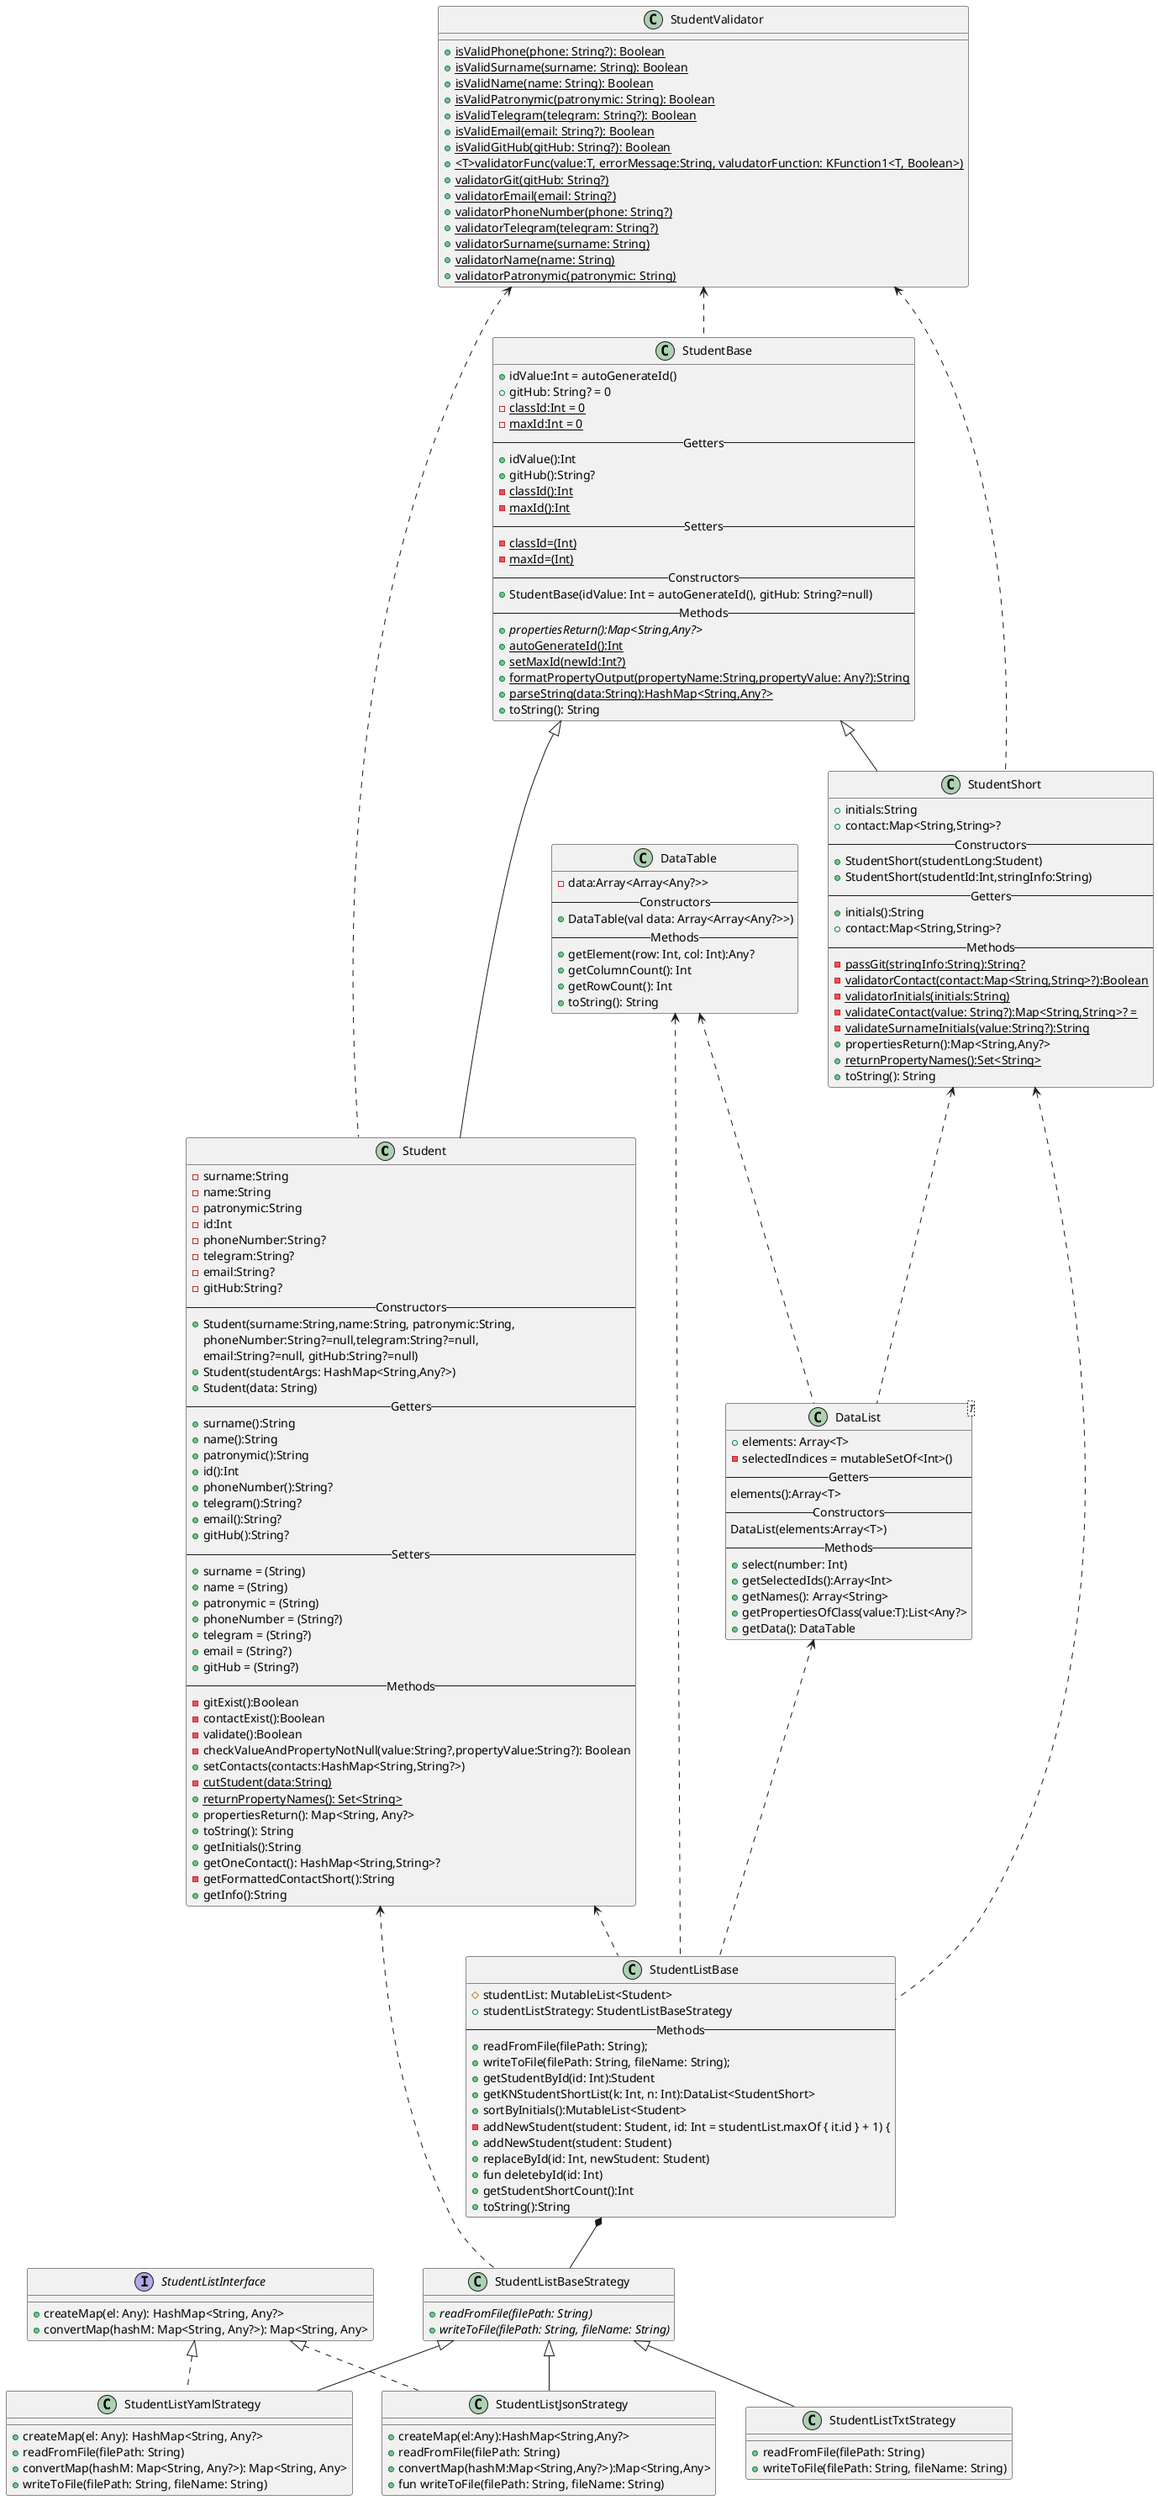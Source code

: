 @startuml
'https://plantuml.com/class-diagram

class Student
{
    -surname:String
    -name:String
    -patronymic:String
    -id:Int
    -phoneNumber:String?
    -telegram:String?
    -email:String?
    -gitHub:String?
    --Constructors--
    +Student(surname:String,name:String, patronymic:String,
       phoneNumber:String?=null,telegram:String?=null,
       email:String?=null, gitHub:String?=null)
    +Student(studentArgs: HashMap<String,Any?>)
    +Student(data: String)
    --Getters--
    +surname():String
    +name():String
    +patronymic():String
    +id():Int
    +phoneNumber():String?
    +telegram():String?
    +email():String?
    +gitHub():String?
    --Setters--
    +surname = (String)
    +name = (String)
    +patronymic = (String)
    +phoneNumber = (String?)
    +telegram = (String?)
    +email = (String?)
    +gitHub = (String?)
    --Methods--
    -gitExist():Boolean
    -contactExist():Boolean
    -validate():Boolean
    -checkValueAndPropertyNotNull(value:String?,propertyValue:String?): Boolean
    +setContacts(contacts:HashMap<String,String?>)
    -{static}cutStudent(data:String)
    +{static}returnPropertyNames(): Set<String>
    +propertiesReturn(): Map<String, Any?>
    +toString(): String
    +getInitials():String
    +getOneContact(): HashMap<String,String>?
    -getFormattedContactShort():String
    +getInfo():String
}

class StudentBase{
    +idValue:Int = autoGenerateId()
    +gitHub: String? = 0
    -{static} classId:Int = 0
    -{static} maxId:Int = 0
    --Getters--
    +idValue():Int
    +gitHub():String?
    -{static} classId():Int
    -{static} maxId():Int
    --Setters--
    -{static} classId=(Int)
    -{static} maxId=(Int)
    --Constructors--
    +StudentBase(idValue: Int = autoGenerateId(), gitHub: String?=null)
    --Methods--
    +{abstract}propertiesReturn():Map<String,Any?>
    +{static}autoGenerateId():Int
    +{static}setMaxId(newId:Int?)
    +{static}formatPropertyOutput(propertyName:String,propertyValue: Any?):String
    +{static}parseString(data:String):HashMap<String,Any?>
    +toString(): String
}


class StudentShort{
     +initials:String
     +contact:Map<String,String>?
     --Constructors--
     +StudentShort(studentLong:Student)
     +StudentShort(studentId:Int,stringInfo:String)
     --Getters--
     +initials():String
     +contact:Map<String,String>?
     --Methods--
     -{static}passGit(stringInfo:String):String?
     -{static}validatorContact(contact:Map<String,String>?):Boolean
     -{static}validatorInitials(initials:String)
     -{static}validateContact(value: String?):Map<String,String>? =
     -{static}validateSurnameInitials(value:String?):String
     +propertiesReturn():Map<String,Any?>
     +{static}returnPropertyNames():Set<String>
     +toString(): String
}

class StudentValidator{
        +{static} isValidPhone(phone: String?): Boolean
        +{static} isValidSurname(surname: String): Boolean
        +{static} isValidName(name: String): Boolean
        +{static} isValidPatronymic(patronymic: String): Boolean
        +{static} isValidTelegram(telegram: String?): Boolean
        +{static} isValidEmail(email: String?): Boolean
        +{static} isValidGitHub(gitHub: String?): Boolean
        +{static} <T>validatorFunc(value:T, errorMessage:String, valudatorFunction: KFunction1<T, Boolean>)
        +{static} validatorGit(gitHub: String?)
        +{static} validatorEmail(email: String?)
        +{static} validatorPhoneNumber(phone: String?)
        +{static} validatorTelegram(telegram: String?)
        +{static} validatorSurname(surname: String)
        +{static} validatorName(name: String)
        +{static} validatorPatronymic(patronymic: String)
}

class DataTable{
    -data:Array<Array<Any?>>
    --Constructors--
    +DataTable(val data: Array<Array<Any?>>)
    --Methods--
    +getElement(row: Int, col: Int):Any?
    +getColumnCount(): Int
    +getRowCount(): Int
    +toString(): String
}

class DataList<T>{
    +elements: Array<T>
    -selectedIndices = mutableSetOf<Int>()
    --Getters--
    elements():Array<T>
    --Constructors--
    DataList(elements:Array<T>)
    --Methods--
    +select(number: Int)
    +getSelectedIds():Array<Int>
    +getNames(): Array<String>
    +getPropertiesOfClass(value:T):List<Any?>
    +getData(): DataTable
}


StudentValidator <.. Student
StudentValidator <.. StudentBase
StudentValidator <.. StudentShort
StudentBase<|-- Student
StudentBase<|--StudentShort

StudentShort <.. DataList
DataTable <.. DataList




class StudentListBase {
    #studentList: MutableList<Student>
    +studentListStrategy: StudentListBaseStrategy
    --Methods--
    +readFromFile(filePath: String);
    +writeToFile(filePath: String, fileName: String);
    +getStudentById(id: Int):Student
    +getKNStudentShortList(k: Int, n: Int):DataList<StudentShort>
    +sortByInitials():MutableList<Student>
    -addNewStudent(student: Student, id: Int = studentList.maxOf { it.id } + 1) {
    +addNewStudent(student: Student)
    +replaceById(id: Int, newStudent: Student)
    +fun deletebyId(id: Int)
    +getStudentShortCount():Int
    +toString():String
}
interface StudentListInterface {
    +createMap(el: Any): HashMap<String, Any?>
    +convertMap(hashM: Map<String, Any?>): Map<String, Any>
}

class StudentListBaseStrategy {
    +{abstract}readFromFile(filePath: String)
    +{abstract}writeToFile(filePath: String, fileName: String)
}

class StudentListJsonStrategy {
    +createMap(el:Any):HashMap<String,Any?>
    +readFromFile(filePath: String)
    +convertMap(hashM:Map<String,Any?>):Map<String,Any>
    +fun writeToFile(filePath: String, fileName: String)
}

class StudentListYamlStrategy {
    +createMap(el: Any): HashMap<String, Any?>
    +readFromFile(filePath: String)
    +convertMap(hashM: Map<String, Any?>): Map<String, Any>
    +writeToFile(filePath: String, fileName: String)
}

class StudentListTxtStrategy{
    +readFromFile(filePath: String)
    +writeToFile(filePath: String, fileName: String)
}

StudentListBase *-- StudentListBaseStrategy

StudentListBaseStrategy<|-- StudentListJsonStrategy
StudentListBaseStrategy<|-- StudentListYamlStrategy
StudentListBaseStrategy<|-- StudentListTxtStrategy

StudentListInterface<|..StudentListYamlStrategy
StudentListInterface<|..StudentListJsonStrategy

DataList <.. StudentListBase
Student <.. StudentListBase
DataTable <.. StudentListBase
StudentShort <.. StudentListBase

Student <.. StudentListBaseStrategy
@enduml